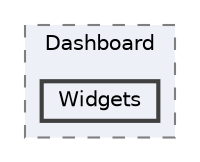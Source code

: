 digraph "BLAZAMGui/UI/Dashboard/Widgets"
{
 // LATEX_PDF_SIZE
  bgcolor="transparent";
  edge [fontname=Helvetica,fontsize=10,labelfontname=Helvetica,labelfontsize=10];
  node [fontname=Helvetica,fontsize=10,shape=box,height=0.2,width=0.4];
  compound=true
  subgraph clusterdir_0d38d8b5e3f0c50bf2b9d11e410344c4 {
    graph [ bgcolor="#edf0f7", pencolor="grey50", label="Dashboard", fontname=Helvetica,fontsize=10 style="filled,dashed", URL="dir_0d38d8b5e3f0c50bf2b9d11e410344c4.html",tooltip=""]
  dir_885925bffebf378dd4646c9d70ac2c6d [label="Widgets", fillcolor="#edf0f7", color="grey25", style="filled,bold", URL="dir_885925bffebf378dd4646c9d70ac2c6d.html",tooltip=""];
  }
}
